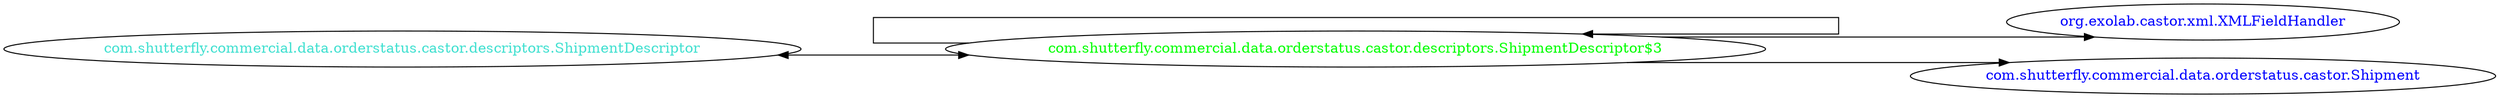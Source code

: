 digraph dependencyGraph {
 concentrate=true;
 ranksep="2.0";
 rankdir="LR"; 
 splines="ortho";
"com.shutterfly.commercial.data.orderstatus.castor.descriptors.ShipmentDescriptor$3" [fontcolor="red"];
"org.exolab.castor.xml.XMLFieldHandler" [ fontcolor="blue" ];
"com.shutterfly.commercial.data.orderstatus.castor.descriptors.ShipmentDescriptor$3"->"org.exolab.castor.xml.XMLFieldHandler";
"com.shutterfly.commercial.data.orderstatus.castor.Shipment" [ fontcolor="blue" ];
"com.shutterfly.commercial.data.orderstatus.castor.descriptors.ShipmentDescriptor$3"->"com.shutterfly.commercial.data.orderstatus.castor.Shipment";
"com.shutterfly.commercial.data.orderstatus.castor.descriptors.ShipmentDescriptor$3" [ fontcolor="green" ];
"com.shutterfly.commercial.data.orderstatus.castor.descriptors.ShipmentDescriptor$3"->"com.shutterfly.commercial.data.orderstatus.castor.descriptors.ShipmentDescriptor$3";
"com.shutterfly.commercial.data.orderstatus.castor.descriptors.ShipmentDescriptor" [ fontcolor="turquoise" ];
"com.shutterfly.commercial.data.orderstatus.castor.descriptors.ShipmentDescriptor"->"com.shutterfly.commercial.data.orderstatus.castor.descriptors.ShipmentDescriptor$3" [dir=both];
}